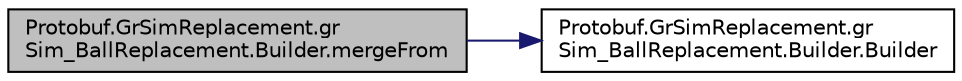 digraph "Protobuf.GrSimReplacement.grSim_BallReplacement.Builder.mergeFrom"
{
 // INTERACTIVE_SVG=YES
  edge [fontname="Helvetica",fontsize="10",labelfontname="Helvetica",labelfontsize="10"];
  node [fontname="Helvetica",fontsize="10",shape=record];
  rankdir="LR";
  Node1 [label="Protobuf.GrSimReplacement.gr\lSim_BallReplacement.Builder.mergeFrom",height=0.2,width=0.4,color="black", fillcolor="grey75", style="filled", fontcolor="black"];
  Node1 -> Node2 [color="midnightblue",fontsize="10",style="solid",fontname="Helvetica"];
  Node2 [label="Protobuf.GrSimReplacement.gr\lSim_BallReplacement.Builder.Builder",height=0.2,width=0.4,color="black", fillcolor="white", style="filled",URL="$d1/daf/class_protobuf_1_1_gr_sim_replacement_1_1gr_sim___ball_replacement_1_1_builder.html#a0f704640eda8acdda609bcb38016fc32"];
}

